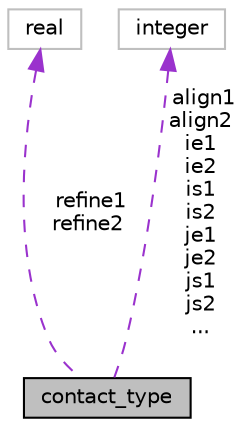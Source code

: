 digraph "contact_type"
{
 // INTERACTIVE_SVG=YES
 // LATEX_PDF_SIZE
  edge [fontname="Helvetica",fontsize="10",labelfontname="Helvetica",labelfontsize="10"];
  node [fontname="Helvetica",fontsize="10",shape=record];
  Node1 [label="contact_type",height=0.2,width=0.4,color="black", fillcolor="grey75", style="filled", fontcolor="black",tooltip="Type used to represent the contact between tiles."];
  Node2 -> Node1 [dir="back",color="darkorchid3",fontsize="10",style="dashed",label=" refine1\nrefine2" ,fontname="Helvetica"];
  Node2 [label="real",height=0.2,width=0.4,color="grey75", fillcolor="white", style="filled",tooltip=" "];
  Node3 -> Node1 [dir="back",color="darkorchid3",fontsize="10",style="dashed",label=" align1\nalign2\nie1\nie2\nis1\nis2\nje1\nje2\njs1\njs2\n..." ,fontname="Helvetica"];
  Node3 [label="integer",height=0.2,width=0.4,color="grey75", fillcolor="white", style="filled",tooltip=" "];
}
